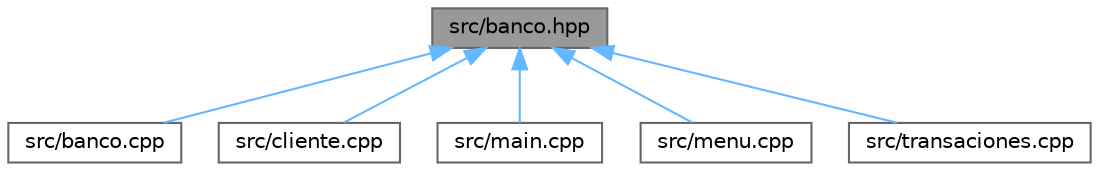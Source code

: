 digraph "src/banco.hpp"
{
 // LATEX_PDF_SIZE
  bgcolor="transparent";
  edge [fontname=Helvetica,fontsize=10,labelfontname=Helvetica,labelfontsize=10];
  node [fontname=Helvetica,fontsize=10,shape=box,height=0.2,width=0.4];
  Node1 [id="Node000001",label="src/banco.hpp",height=0.2,width=0.4,color="gray40", fillcolor="grey60", style="filled", fontcolor="black",tooltip="Header de la clase Banco MIT License."];
  Node1 -> Node2 [id="edge1_Node000001_Node000002",dir="back",color="steelblue1",style="solid",tooltip=" "];
  Node2 [id="Node000002",label="src/banco.cpp",height=0.2,width=0.4,color="grey40", fillcolor="white", style="filled",URL="$banco_8cpp.html",tooltip="Implementacion de la clase Banco MIT License."];
  Node1 -> Node3 [id="edge2_Node000001_Node000003",dir="back",color="steelblue1",style="solid",tooltip=" "];
  Node3 [id="Node000003",label="src/cliente.cpp",height=0.2,width=0.4,color="grey40", fillcolor="white", style="filled",URL="$cliente_8cpp.html",tooltip="Implementacion de la clase cliente MIT License."];
  Node1 -> Node4 [id="edge3_Node000001_Node000004",dir="back",color="steelblue1",style="solid",tooltip=" "];
  Node4 [id="Node000004",label="src/main.cpp",height=0.2,width=0.4,color="grey40", fillcolor="white", style="filled",URL="$main_8cpp.html",tooltip="Main del proyecto MIT License."];
  Node1 -> Node5 [id="edge4_Node000001_Node000005",dir="back",color="steelblue1",style="solid",tooltip=" "];
  Node5 [id="Node000005",label="src/menu.cpp",height=0.2,width=0.4,color="grey40", fillcolor="white", style="filled",URL="$menu_8cpp.html",tooltip="Implementacion de la clase Menu MIT License."];
  Node1 -> Node6 [id="edge5_Node000001_Node000006",dir="back",color="steelblue1",style="solid",tooltip=" "];
  Node6 [id="Node000006",label="src/transaciones.cpp",height=0.2,width=0.4,color="grey40", fillcolor="white", style="filled",URL="$transaciones_8cpp.html",tooltip="Implementación de la clase Operaciones MIT License."];
}
